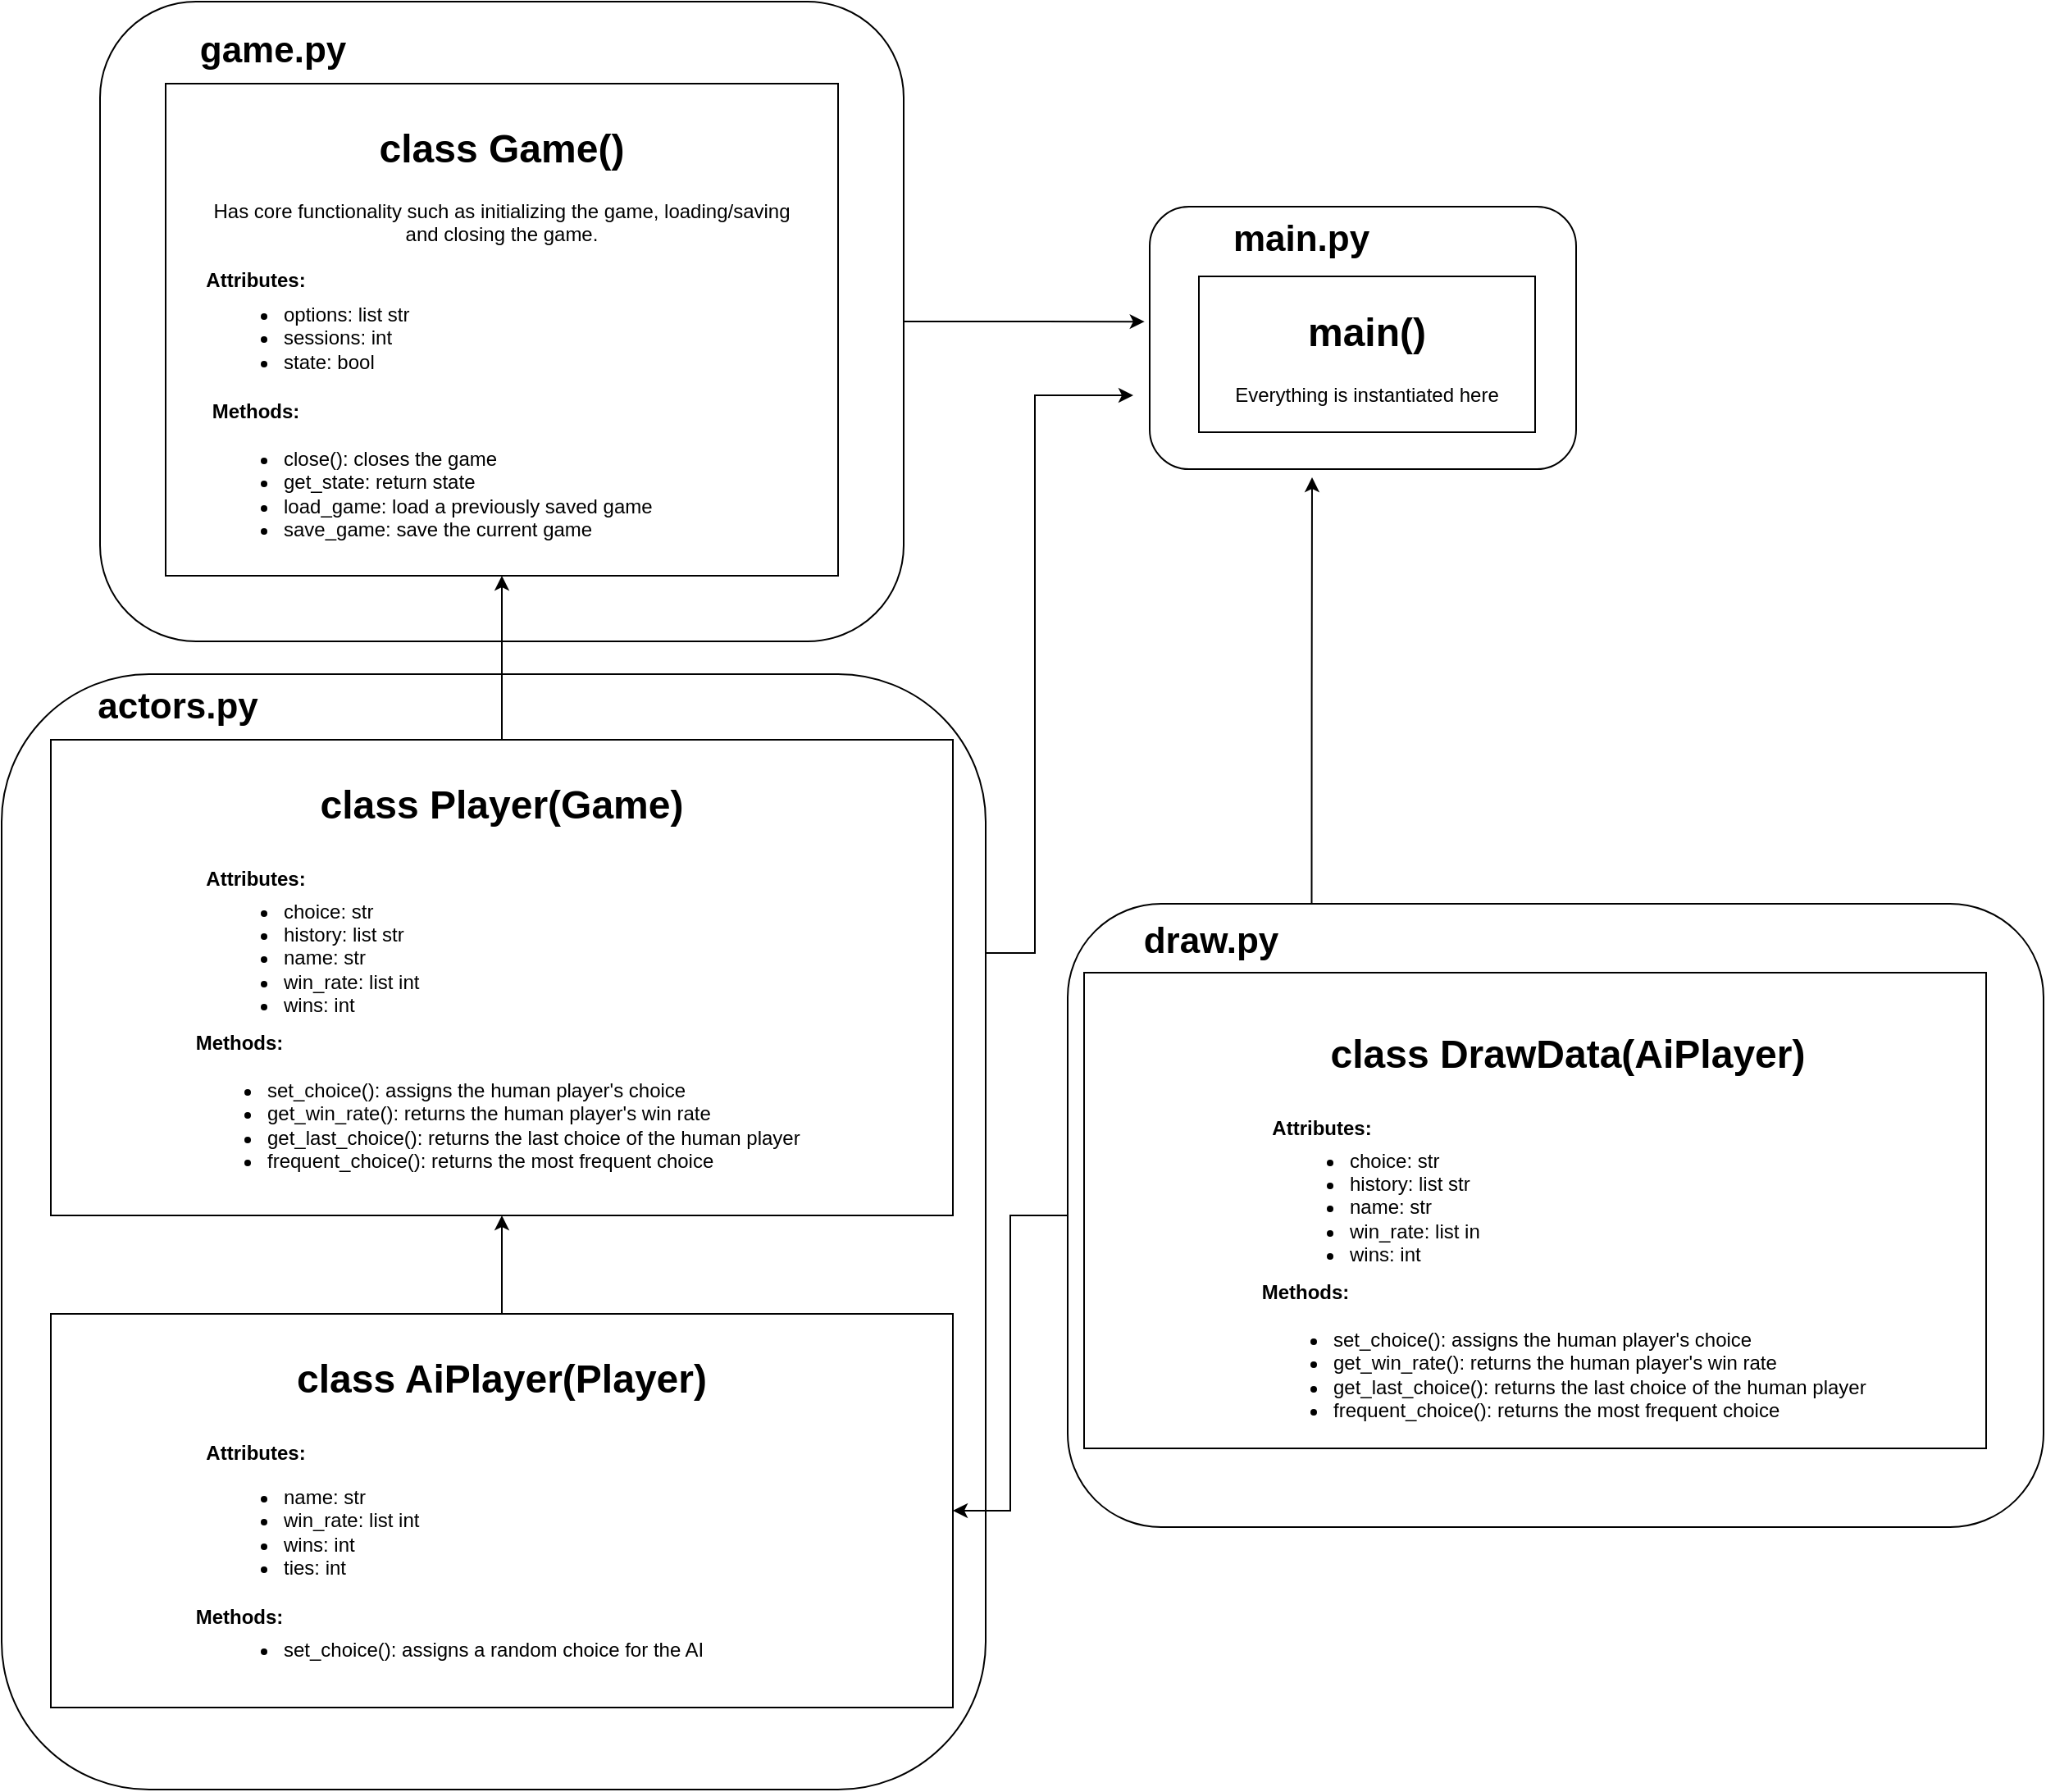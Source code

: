 <mxfile version="12.3.3" type="github" pages="1"><diagram id="V1jvnC7xqk3clv5LnM8D" name="Page-1"><mxGraphModel dx="2031" dy="1134" grid="1" gridSize="10" guides="1" tooltips="1" connect="1" arrows="1" fold="1" page="0" pageScale="1" pageWidth="850" pageHeight="1100" math="0" shadow="0"><root><mxCell id="0"/><mxCell id="1" parent="0"/><mxCell id="MLiEYKVqh4NfxRRhu1y3-75" style="edgeStyle=orthogonalEdgeStyle;rounded=0;orthogonalLoop=1;jettySize=auto;html=1;exitX=0.25;exitY=0;exitDx=0;exitDy=0;" edge="1" parent="1" source="MLiEYKVqh4NfxRRhu1y3-63"><mxGeometry relative="1" as="geometry"><mxPoint x="889" y="300" as="targetPoint"/></mxGeometry></mxCell><mxCell id="MLiEYKVqh4NfxRRhu1y3-63" value="" style="rounded=1;whiteSpace=wrap;html=1;strokeWidth=1;strokeColor=#000000;" vertex="1" parent="1"><mxGeometry x="740" y="560" width="595" height="380" as="geometry"/></mxCell><mxCell id="MLiEYKVqh4NfxRRhu1y3-76" style="edgeStyle=orthogonalEdgeStyle;rounded=0;orthogonalLoop=1;jettySize=auto;html=1;exitX=1;exitY=0.25;exitDx=0;exitDy=0;" edge="1" parent="1" source="MLiEYKVqh4NfxRRhu1y3-61"><mxGeometry relative="1" as="geometry"><mxPoint x="780" y="250" as="targetPoint"/><Array as="points"><mxPoint x="720" y="250"/></Array></mxGeometry></mxCell><mxCell id="MLiEYKVqh4NfxRRhu1y3-61" value="" style="rounded=1;whiteSpace=wrap;html=1;strokeWidth=1;strokeColor=#000000;" vertex="1" parent="1"><mxGeometry x="90" y="420" width="600" height="680" as="geometry"/></mxCell><mxCell id="MLiEYKVqh4NfxRRhu1y3-62" value="&lt;font style=&quot;font-size: 22px&quot;&gt;&lt;b&gt;actors.py&lt;/b&gt;&lt;/font&gt;" style="text;html=1;strokeColor=none;fillColor=none;align=center;verticalAlign=middle;whiteSpace=wrap;rounded=0;" vertex="1" parent="1"><mxGeometry x="160" y="430" width="75" height="20" as="geometry"/></mxCell><mxCell id="MLiEYKVqh4NfxRRhu1y3-74" style="edgeStyle=orthogonalEdgeStyle;rounded=0;orthogonalLoop=1;jettySize=auto;html=1;exitX=1;exitY=0.5;exitDx=0;exitDy=0;entryX=-0.012;entryY=0.438;entryDx=0;entryDy=0;entryPerimeter=0;" edge="1" parent="1" source="MLiEYKVqh4NfxRRhu1y3-38" target="MLiEYKVqh4NfxRRhu1y3-69"><mxGeometry relative="1" as="geometry"/></mxCell><mxCell id="MLiEYKVqh4NfxRRhu1y3-38" value="" style="rounded=1;whiteSpace=wrap;html=1;strokeWidth=1;strokeColor=#000000;" vertex="1" parent="1"><mxGeometry x="150" y="10" width="490" height="390" as="geometry"/></mxCell><mxCell id="MLiEYKVqh4NfxRRhu1y3-33" value="" style="edgeStyle=orthogonalEdgeStyle;rounded=0;orthogonalLoop=1;jettySize=auto;html=1;" edge="1" parent="1" source="MLiEYKVqh4NfxRRhu1y3-32" target="MLiEYKVqh4NfxRRhu1y3-15"><mxGeometry relative="1" as="geometry"/></mxCell><mxCell id="MLiEYKVqh4NfxRRhu1y3-15" value="" style="rounded=0;whiteSpace=wrap;html=1;" vertex="1" parent="1"><mxGeometry x="190" y="60" width="410" height="300" as="geometry"/></mxCell><mxCell id="MLiEYKVqh4NfxRRhu1y3-52" style="edgeStyle=orthogonalEdgeStyle;rounded=0;orthogonalLoop=1;jettySize=auto;html=1;exitX=0.5;exitY=0;exitDx=0;exitDy=0;entryX=0.5;entryY=1;entryDx=0;entryDy=0;" edge="1" parent="1" source="MLiEYKVqh4NfxRRhu1y3-46" target="MLiEYKVqh4NfxRRhu1y3-32"><mxGeometry relative="1" as="geometry"/></mxCell><mxCell id="MLiEYKVqh4NfxRRhu1y3-32" value="" style="rounded=0;whiteSpace=wrap;html=1;" vertex="1" parent="1"><mxGeometry x="120" y="460" width="550" height="290" as="geometry"/></mxCell><mxCell id="MLiEYKVqh4NfxRRhu1y3-18" value="&lt;h1&gt;class Game()&lt;/h1&gt;&lt;p&gt;Has core functionality such as initializing the game, loading/saving and closing the game.&lt;/p&gt;" style="text;html=1;strokeColor=none;fillColor=none;spacing=5;spacingTop=-20;whiteSpace=wrap;overflow=hidden;rounded=0;align=center;" vertex="1" parent="1"><mxGeometry x="210" y="80" width="370" height="120" as="geometry"/></mxCell><mxCell id="MLiEYKVqh4NfxRRhu1y3-19" value="&lt;b&gt;Attributes:&lt;/b&gt;" style="text;html=1;strokeColor=none;fillColor=none;align=center;verticalAlign=middle;whiteSpace=wrap;rounded=0;" vertex="1" parent="1"><mxGeometry x="210" y="170" width="70" height="20" as="geometry"/></mxCell><mxCell id="MLiEYKVqh4NfxRRhu1y3-22" value="&lt;b&gt;Methods:&lt;/b&gt;" style="text;html=1;strokeColor=none;fillColor=none;align=center;verticalAlign=middle;whiteSpace=wrap;rounded=0;direction=south;" vertex="1" parent="1"><mxGeometry x="235" y="225" width="20" height="70" as="geometry"/></mxCell><mxCell id="MLiEYKVqh4NfxRRhu1y3-23" value="&lt;ul&gt;&lt;li&gt;options: list str&lt;/li&gt;&lt;li&gt;sessions: int&lt;/li&gt;&lt;li&gt;state: bool&lt;/li&gt;&lt;/ul&gt;" style="text;html=1;strokeColor=none;fillColor=none;align=left;verticalAlign=middle;whiteSpace=wrap;rounded=0;" vertex="1" parent="1"><mxGeometry x="220" y="190" width="300" height="50" as="geometry"/></mxCell><mxCell id="MLiEYKVqh4NfxRRhu1y3-29" value="&lt;ul&gt;&lt;li&gt;close(): closes the game&lt;/li&gt;&lt;li&gt;get_state: return state&lt;/li&gt;&lt;li&gt;load_game: load a previously saved game&lt;/li&gt;&lt;li&gt;save_game: save the current game&lt;/li&gt;&lt;/ul&gt;" style="text;html=1;strokeColor=none;fillColor=none;align=left;verticalAlign=middle;whiteSpace=wrap;rounded=0;" vertex="1" parent="1"><mxGeometry x="220" y="280" width="300" height="60" as="geometry"/></mxCell><mxCell id="MLiEYKVqh4NfxRRhu1y3-34" value="&lt;h1&gt;class Player(Game)&lt;/h1&gt;&lt;p&gt;&lt;br&gt;&lt;/p&gt;" style="text;html=1;strokeColor=none;fillColor=none;spacing=5;spacingTop=-20;whiteSpace=wrap;overflow=hidden;rounded=0;align=center;" vertex="1" parent="1"><mxGeometry x="210" y="480" width="370" height="120" as="geometry"/></mxCell><mxCell id="MLiEYKVqh4NfxRRhu1y3-39" value="&lt;font style=&quot;font-size: 22px&quot;&gt;&lt;b&gt;game.py&lt;/b&gt;&lt;/font&gt;" style="text;html=1;strokeColor=none;fillColor=none;align=center;verticalAlign=middle;whiteSpace=wrap;rounded=0;" vertex="1" parent="1"><mxGeometry x="217.5" y="30" width="75" height="20" as="geometry"/></mxCell><mxCell id="MLiEYKVqh4NfxRRhu1y3-40" value="&lt;b&gt;Attributes:&lt;/b&gt;" style="text;html=1;strokeColor=none;fillColor=none;align=center;verticalAlign=middle;whiteSpace=wrap;rounded=0;" vertex="1" parent="1"><mxGeometry x="210" y="535" width="70" height="20" as="geometry"/></mxCell><mxCell id="MLiEYKVqh4NfxRRhu1y3-41" value="&lt;ul&gt;&lt;li&gt;choice: str&lt;/li&gt;&lt;li&gt;history: list str&lt;/li&gt;&lt;li&gt;name: str&lt;/li&gt;&lt;li&gt;win_rate: list int&lt;/li&gt;&lt;li&gt;wins: int&lt;/li&gt;&lt;/ul&gt;" style="text;html=1;strokeColor=none;fillColor=none;align=left;verticalAlign=middle;whiteSpace=wrap;rounded=0;" vertex="1" parent="1"><mxGeometry x="220" y="555" width="300" height="75" as="geometry"/></mxCell><mxCell id="MLiEYKVqh4NfxRRhu1y3-44" value="&lt;b&gt;Methods:&lt;/b&gt;" style="text;html=1;strokeColor=none;fillColor=none;align=center;verticalAlign=middle;whiteSpace=wrap;rounded=0;direction=south;" vertex="1" parent="1"><mxGeometry x="225" y="610" width="20" height="70" as="geometry"/></mxCell><mxCell id="MLiEYKVqh4NfxRRhu1y3-45" value="&lt;ul&gt;&lt;li&gt;set_choice(): assigns the human player's choice&lt;/li&gt;&lt;li&gt;get_win_rate(): returns the human player's win rate&lt;/li&gt;&lt;li&gt;get_last_choice(): returns the last choice of the human player&lt;/li&gt;&lt;li&gt;frequent_choice(): returns the most frequent choice&lt;/li&gt;&lt;/ul&gt;" style="text;html=1;strokeColor=none;fillColor=none;align=left;verticalAlign=middle;whiteSpace=wrap;rounded=0;" vertex="1" parent="1"><mxGeometry x="210" y="665" width="400" height="60" as="geometry"/></mxCell><mxCell id="MLiEYKVqh4NfxRRhu1y3-46" value="" style="rounded=0;whiteSpace=wrap;html=1;" vertex="1" parent="1"><mxGeometry x="120" y="810" width="550" height="240" as="geometry"/></mxCell><mxCell id="MLiEYKVqh4NfxRRhu1y3-47" value="&lt;h1&gt;class AiPlayer(Player)&lt;/h1&gt;&lt;p&gt;&lt;br&gt;&lt;/p&gt;" style="text;html=1;strokeColor=none;fillColor=none;spacing=5;spacingTop=-20;whiteSpace=wrap;overflow=hidden;rounded=0;align=center;" vertex="1" parent="1"><mxGeometry x="210" y="830" width="370" height="120" as="geometry"/></mxCell><mxCell id="MLiEYKVqh4NfxRRhu1y3-48" value="&lt;b&gt;Attributes:&lt;/b&gt;" style="text;html=1;strokeColor=none;fillColor=none;align=center;verticalAlign=middle;whiteSpace=wrap;rounded=0;" vertex="1" parent="1"><mxGeometry x="210" y="885" width="70" height="20" as="geometry"/></mxCell><mxCell id="MLiEYKVqh4NfxRRhu1y3-49" value="&lt;ul&gt;&lt;li&gt;&lt;span&gt;name: str&lt;/span&gt;&lt;br&gt;&lt;/li&gt;&lt;li&gt;win_rate: list int&lt;/li&gt;&lt;li&gt;wins: int&lt;/li&gt;&lt;li&gt;ties: int&lt;/li&gt;&lt;/ul&gt;" style="text;html=1;strokeColor=none;fillColor=none;align=left;verticalAlign=middle;whiteSpace=wrap;rounded=0;" vertex="1" parent="1"><mxGeometry x="220" y="905" width="300" height="75" as="geometry"/></mxCell><mxCell id="MLiEYKVqh4NfxRRhu1y3-50" value="&lt;b&gt;Methods:&lt;/b&gt;" style="text;html=1;strokeColor=none;fillColor=none;align=center;verticalAlign=middle;whiteSpace=wrap;rounded=0;direction=south;" vertex="1" parent="1"><mxGeometry x="225" y="960" width="20" height="70" as="geometry"/></mxCell><mxCell id="MLiEYKVqh4NfxRRhu1y3-51" value="&lt;ul&gt;&lt;li&gt;set_choice(): assigns a random choice for the AI&lt;/li&gt;&lt;/ul&gt;" style="text;html=1;strokeColor=none;fillColor=none;align=left;verticalAlign=middle;whiteSpace=wrap;rounded=0;" vertex="1" parent="1"><mxGeometry x="220" y="985" width="400" height="60" as="geometry"/></mxCell><mxCell id="MLiEYKVqh4NfxRRhu1y3-53" value="" style="rounded=0;whiteSpace=wrap;html=1;" vertex="1" parent="1"><mxGeometry x="750" y="602" width="550" height="290" as="geometry"/></mxCell><mxCell id="MLiEYKVqh4NfxRRhu1y3-54" value="&lt;h1&gt;class DrawData(AiPlayer)&lt;/h1&gt;" style="text;html=1;strokeColor=none;fillColor=none;spacing=5;spacingTop=-20;whiteSpace=wrap;overflow=hidden;rounded=0;align=center;" vertex="1" parent="1"><mxGeometry x="860" y="632" width="370" height="120" as="geometry"/></mxCell><mxCell id="MLiEYKVqh4NfxRRhu1y3-55" value="&lt;b&gt;Attributes:&lt;/b&gt;" style="text;html=1;strokeColor=none;fillColor=none;align=center;verticalAlign=middle;whiteSpace=wrap;rounded=0;" vertex="1" parent="1"><mxGeometry x="860" y="687" width="70" height="20" as="geometry"/></mxCell><mxCell id="MLiEYKVqh4NfxRRhu1y3-56" value="&lt;ul&gt;&lt;li&gt;choice: str&lt;/li&gt;&lt;li&gt;history: list str&lt;/li&gt;&lt;li&gt;name: str&lt;/li&gt;&lt;li&gt;win_rate: list in&lt;/li&gt;&lt;li&gt;wins: int&lt;/li&gt;&lt;/ul&gt;" style="text;html=1;strokeColor=none;fillColor=none;align=left;verticalAlign=middle;whiteSpace=wrap;rounded=0;" vertex="1" parent="1"><mxGeometry x="870" y="707" width="300" height="75" as="geometry"/></mxCell><mxCell id="MLiEYKVqh4NfxRRhu1y3-57" value="&lt;b&gt;Methods:&lt;/b&gt;" style="text;html=1;strokeColor=none;fillColor=none;align=center;verticalAlign=middle;whiteSpace=wrap;rounded=0;direction=south;" vertex="1" parent="1"><mxGeometry x="875" y="762" width="20" height="70" as="geometry"/></mxCell><mxCell id="MLiEYKVqh4NfxRRhu1y3-58" value="&lt;ul&gt;&lt;li&gt;set_choice(): assigns the human player's choice&lt;/li&gt;&lt;li&gt;get_win_rate(): returns the human player's win rate&lt;/li&gt;&lt;li&gt;get_last_choice(): returns the last choice of the human player&lt;/li&gt;&lt;li&gt;frequent_choice(): returns the most frequent choice&lt;/li&gt;&lt;/ul&gt;" style="text;html=1;strokeColor=none;fillColor=none;align=left;verticalAlign=middle;whiteSpace=wrap;rounded=0;" vertex="1" parent="1"><mxGeometry x="860" y="817" width="400" height="60" as="geometry"/></mxCell><mxCell id="MLiEYKVqh4NfxRRhu1y3-64" value="&lt;font style=&quot;font-size: 22px&quot;&gt;&lt;b&gt;draw.py&lt;/b&gt;&lt;/font&gt;" style="text;html=1;strokeColor=none;fillColor=none;align=center;verticalAlign=middle;whiteSpace=wrap;rounded=0;" vertex="1" parent="1"><mxGeometry x="790" y="572.5" width="75" height="20" as="geometry"/></mxCell><mxCell id="MLiEYKVqh4NfxRRhu1y3-66" style="edgeStyle=orthogonalEdgeStyle;rounded=0;orthogonalLoop=1;jettySize=auto;html=1;exitX=0;exitY=0.5;exitDx=0;exitDy=0;" edge="1" parent="1" source="MLiEYKVqh4NfxRRhu1y3-63" target="MLiEYKVqh4NfxRRhu1y3-46"><mxGeometry relative="1" as="geometry"/></mxCell><mxCell id="MLiEYKVqh4NfxRRhu1y3-69" value="" style="rounded=1;whiteSpace=wrap;html=1;strokeColor=#000000;strokeWidth=1;" vertex="1" parent="1"><mxGeometry x="790" y="135" width="260" height="160" as="geometry"/></mxCell><mxCell id="MLiEYKVqh4NfxRRhu1y3-68" value="&lt;h1&gt;main()&lt;/h1&gt;&lt;p&gt;Everything is instantiated here&lt;/p&gt;" style="rounded=0;whiteSpace=wrap;html=1;strokeColor=#000000;strokeWidth=1;" vertex="1" parent="1"><mxGeometry x="820" y="177.5" width="205" height="95" as="geometry"/></mxCell><mxCell id="MLiEYKVqh4NfxRRhu1y3-70" value="&lt;font style=&quot;font-size: 22px&quot;&gt;&lt;b&gt;main.py&lt;/b&gt;&lt;/font&gt;" style="text;html=1;strokeColor=none;fillColor=none;align=center;verticalAlign=middle;whiteSpace=wrap;rounded=0;" vertex="1" parent="1"><mxGeometry x="845" y="145" width="75" height="20" as="geometry"/></mxCell></root></mxGraphModel></diagram></mxfile>